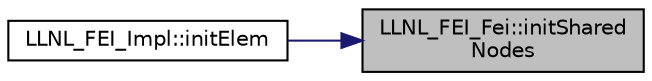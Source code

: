 digraph "LLNL_FEI_Fei::initSharedNodes"
{
 // LATEX_PDF_SIZE
  edge [fontname="Helvetica",fontsize="10",labelfontname="Helvetica",labelfontsize="10"];
  node [fontname="Helvetica",fontsize="10",shape=record];
  rankdir="RL";
  Node1 [label="LLNL_FEI_Fei::initShared\lNodes",height=0.2,width=0.4,color="black", fillcolor="grey75", style="filled", fontcolor="black",tooltip=" "];
  Node1 -> Node2 [dir="back",color="midnightblue",fontsize="10",style="solid",fontname="Helvetica"];
  Node2 [label="LLNL_FEI_Impl::initElem",height=0.2,width=0.4,color="black", fillcolor="white", style="filled",URL="$class_l_l_n_l___f_e_i___impl.html#af313c7760dd6c7785c452e84e84f802b",tooltip=" "];
}
